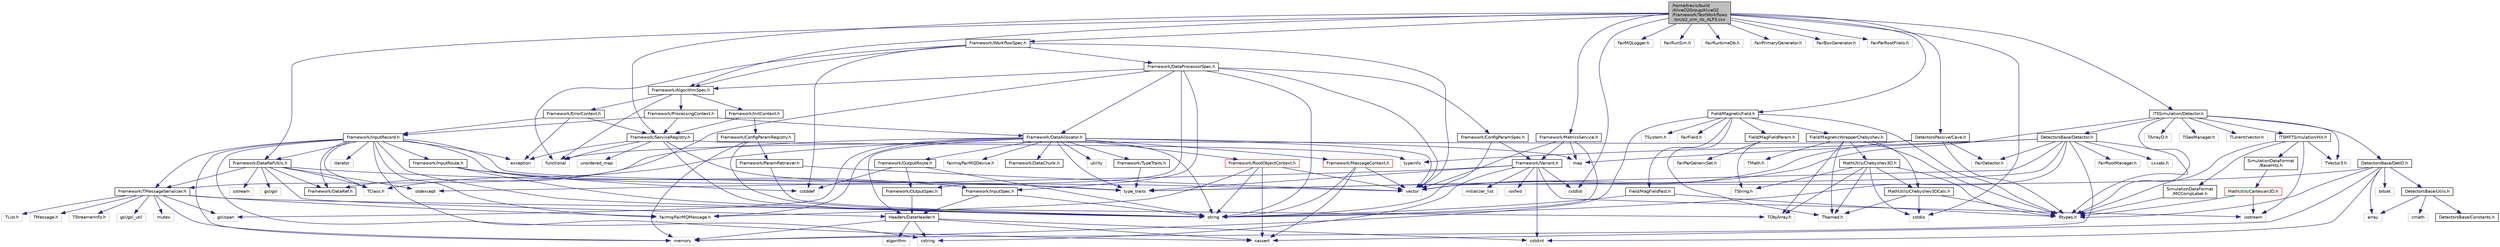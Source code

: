 digraph "/home/travis/build/AliceO2Group/AliceO2/Framework/TestWorkflows/src/o2_sim_its_ALP3.cxx"
{
 // INTERACTIVE_SVG=YES
  bgcolor="transparent";
  edge [fontname="Helvetica",fontsize="10",labelfontname="Helvetica",labelfontsize="10"];
  node [fontname="Helvetica",fontsize="10",shape=record];
  Node1 [label="/home/travis/build\l/AliceO2Group/AliceO2\l/Framework/TestWorkflows\l/src/o2_sim_its_ALP3.cxx",height=0.2,width=0.4,color="black", fillcolor="grey75", style="filled" fontcolor="black"];
  Node1 -> Node2 [color="midnightblue",fontsize="10",style="solid",fontname="Helvetica"];
  Node2 [label="Framework/DataRefUtils.h",height=0.2,width=0.4,color="black",URL="$d5/db8/DataRefUtils_8h.html"];
  Node2 -> Node3 [color="midnightblue",fontsize="10",style="solid",fontname="Helvetica"];
  Node3 [label="Framework/DataRef.h",height=0.2,width=0.4,color="black",URL="$d5/dfb/DataRef_8h.html"];
  Node2 -> Node4 [color="midnightblue",fontsize="10",style="solid",fontname="Helvetica"];
  Node4 [label="Headers/DataHeader.h",height=0.2,width=0.4,color="black",URL="$dc/dcd/DataHeader_8h.html"];
  Node4 -> Node5 [color="midnightblue",fontsize="10",style="solid",fontname="Helvetica"];
  Node5 [label="cstdint",height=0.2,width=0.4,color="grey75"];
  Node4 -> Node6 [color="midnightblue",fontsize="10",style="solid",fontname="Helvetica"];
  Node6 [label="memory",height=0.2,width=0.4,color="grey75"];
  Node4 -> Node7 [color="midnightblue",fontsize="10",style="solid",fontname="Helvetica"];
  Node7 [label="cassert",height=0.2,width=0.4,color="grey75"];
  Node4 -> Node8 [color="midnightblue",fontsize="10",style="solid",fontname="Helvetica"];
  Node8 [label="cstring",height=0.2,width=0.4,color="grey75"];
  Node4 -> Node9 [color="midnightblue",fontsize="10",style="solid",fontname="Helvetica"];
  Node9 [label="algorithm",height=0.2,width=0.4,color="grey75"];
  Node2 -> Node10 [color="midnightblue",fontsize="10",style="solid",fontname="Helvetica"];
  Node10 [label="Framework/TMessageSerializer.h",height=0.2,width=0.4,color="black",URL="$d8/d3c/TMessageSerializer_8h.html"];
  Node10 -> Node11 [color="midnightblue",fontsize="10",style="solid",fontname="Helvetica"];
  Node11 [label="fairmq/FairMQMessage.h",height=0.2,width=0.4,color="grey75"];
  Node10 -> Node12 [color="midnightblue",fontsize="10",style="solid",fontname="Helvetica"];
  Node12 [label="TList.h",height=0.2,width=0.4,color="grey75"];
  Node10 -> Node13 [color="midnightblue",fontsize="10",style="solid",fontname="Helvetica"];
  Node13 [label="TMessage.h",height=0.2,width=0.4,color="grey75"];
  Node10 -> Node14 [color="midnightblue",fontsize="10",style="solid",fontname="Helvetica"];
  Node14 [label="TObjArray.h",height=0.2,width=0.4,color="grey75"];
  Node10 -> Node15 [color="midnightblue",fontsize="10",style="solid",fontname="Helvetica"];
  Node15 [label="TStreamerInfo.h",height=0.2,width=0.4,color="grey75"];
  Node10 -> Node16 [color="midnightblue",fontsize="10",style="solid",fontname="Helvetica"];
  Node16 [label="gsl/gsl_util",height=0.2,width=0.4,color="grey75"];
  Node10 -> Node17 [color="midnightblue",fontsize="10",style="solid",fontname="Helvetica"];
  Node17 [label="gsl/span",height=0.2,width=0.4,color="grey75"];
  Node10 -> Node6 [color="midnightblue",fontsize="10",style="solid",fontname="Helvetica"];
  Node10 -> Node18 [color="midnightblue",fontsize="10",style="solid",fontname="Helvetica"];
  Node18 [label="mutex",height=0.2,width=0.4,color="grey75"];
  Node2 -> Node19 [color="midnightblue",fontsize="10",style="solid",fontname="Helvetica"];
  Node19 [label="TClass.h",height=0.2,width=0.4,color="grey75"];
  Node2 -> Node20 [color="midnightblue",fontsize="10",style="solid",fontname="Helvetica"];
  Node20 [label="stdexcept",height=0.2,width=0.4,color="grey75"];
  Node2 -> Node21 [color="midnightblue",fontsize="10",style="solid",fontname="Helvetica"];
  Node21 [label="sstream",height=0.2,width=0.4,color="grey75"];
  Node2 -> Node22 [color="midnightblue",fontsize="10",style="solid",fontname="Helvetica"];
  Node22 [label="type_traits",height=0.2,width=0.4,color="grey75"];
  Node2 -> Node23 [color="midnightblue",fontsize="10",style="solid",fontname="Helvetica"];
  Node23 [label="gsl/gsl",height=0.2,width=0.4,color="grey75"];
  Node1 -> Node24 [color="midnightblue",fontsize="10",style="solid",fontname="Helvetica"];
  Node24 [label="Framework/ServiceRegistry.h",height=0.2,width=0.4,color="black",URL="$d8/d17/ServiceRegistry_8h.html"];
  Node24 -> Node25 [color="midnightblue",fontsize="10",style="solid",fontname="Helvetica"];
  Node25 [label="exception",height=0.2,width=0.4,color="grey75"];
  Node24 -> Node26 [color="midnightblue",fontsize="10",style="solid",fontname="Helvetica"];
  Node26 [label="functional",height=0.2,width=0.4,color="grey75"];
  Node24 -> Node27 [color="midnightblue",fontsize="10",style="solid",fontname="Helvetica"];
  Node27 [label="string",height=0.2,width=0.4,color="grey75"];
  Node24 -> Node22 [color="midnightblue",fontsize="10",style="solid",fontname="Helvetica"];
  Node24 -> Node28 [color="midnightblue",fontsize="10",style="solid",fontname="Helvetica"];
  Node28 [label="typeinfo",height=0.2,width=0.4,color="grey75"];
  Node24 -> Node29 [color="midnightblue",fontsize="10",style="solid",fontname="Helvetica"];
  Node29 [label="unordered_map",height=0.2,width=0.4,color="grey75"];
  Node1 -> Node30 [color="midnightblue",fontsize="10",style="solid",fontname="Helvetica"];
  Node30 [label="Framework/WorkflowSpec.h",height=0.2,width=0.4,color="black",URL="$df/da1/WorkflowSpec_8h.html"];
  Node30 -> Node31 [color="midnightblue",fontsize="10",style="solid",fontname="Helvetica"];
  Node31 [label="Framework/DataProcessorSpec.h",height=0.2,width=0.4,color="black",URL="$d0/df4/DataProcessorSpec_8h.html"];
  Node31 -> Node32 [color="midnightblue",fontsize="10",style="solid",fontname="Helvetica"];
  Node32 [label="Framework/InputSpec.h",height=0.2,width=0.4,color="black",URL="$d5/d3f/InputSpec_8h.html"];
  Node32 -> Node27 [color="midnightblue",fontsize="10",style="solid",fontname="Helvetica"];
  Node32 -> Node4 [color="midnightblue",fontsize="10",style="solid",fontname="Helvetica"];
  Node31 -> Node33 [color="midnightblue",fontsize="10",style="solid",fontname="Helvetica"];
  Node33 [label="Framework/OutputSpec.h",height=0.2,width=0.4,color="black",URL="$db/d2d/OutputSpec_8h.html"];
  Node33 -> Node4 [color="midnightblue",fontsize="10",style="solid",fontname="Helvetica"];
  Node31 -> Node34 [color="midnightblue",fontsize="10",style="solid",fontname="Helvetica"];
  Node34 [label="Framework/ConfigParamSpec.h",height=0.2,width=0.4,color="black",URL="$d0/d1c/ConfigParamSpec_8h.html"];
  Node34 -> Node27 [color="midnightblue",fontsize="10",style="solid",fontname="Helvetica"];
  Node34 -> Node35 [color="midnightblue",fontsize="10",style="solid",fontname="Helvetica"];
  Node35 [label="Framework/Variant.h",height=0.2,width=0.4,color="black",URL="$de/d56/Variant_8h.html"];
  Node35 -> Node22 [color="midnightblue",fontsize="10",style="solid",fontname="Helvetica"];
  Node35 -> Node8 [color="midnightblue",fontsize="10",style="solid",fontname="Helvetica"];
  Node35 -> Node5 [color="midnightblue",fontsize="10",style="solid",fontname="Helvetica"];
  Node35 -> Node36 [color="midnightblue",fontsize="10",style="solid",fontname="Helvetica"];
  Node36 [label="cstdlib",height=0.2,width=0.4,color="grey75"];
  Node35 -> Node20 [color="midnightblue",fontsize="10",style="solid",fontname="Helvetica"];
  Node35 -> Node37 [color="midnightblue",fontsize="10",style="solid",fontname="Helvetica"];
  Node37 [label="iosfwd",height=0.2,width=0.4,color="grey75"];
  Node35 -> Node38 [color="midnightblue",fontsize="10",style="solid",fontname="Helvetica"];
  Node38 [label="iostream",height=0.2,width=0.4,color="grey75"];
  Node35 -> Node39 [color="midnightblue",fontsize="10",style="solid",fontname="Helvetica"];
  Node39 [label="initializer_list",height=0.2,width=0.4,color="grey75"];
  Node31 -> Node3 [color="midnightblue",fontsize="10",style="solid",fontname="Helvetica"];
  Node31 -> Node40 [color="midnightblue",fontsize="10",style="solid",fontname="Helvetica"];
  Node40 [label="Framework/DataAllocator.h",height=0.2,width=0.4,color="black",URL="$d1/d28/DataAllocator_8h.html"];
  Node40 -> Node41 [color="midnightblue",fontsize="10",style="solid",fontname="Helvetica"];
  Node41 [label="fairmq/FairMQDevice.h",height=0.2,width=0.4,color="grey75"];
  Node40 -> Node4 [color="midnightblue",fontsize="10",style="solid",fontname="Helvetica"];
  Node40 -> Node42 [color="midnightblue",fontsize="10",style="solid",fontname="Helvetica"];
  Node42 [label="Framework/OutputRoute.h",height=0.2,width=0.4,color="black",URL="$d6/df4/OutputRoute_8h.html"];
  Node42 -> Node33 [color="midnightblue",fontsize="10",style="solid",fontname="Helvetica"];
  Node42 -> Node43 [color="midnightblue",fontsize="10",style="solid",fontname="Helvetica"];
  Node43 [label="cstddef",height=0.2,width=0.4,color="grey75"];
  Node42 -> Node27 [color="midnightblue",fontsize="10",style="solid",fontname="Helvetica"];
  Node40 -> Node44 [color="midnightblue",fontsize="10",style="solid",fontname="Helvetica"];
  Node44 [label="Framework/DataChunk.h",height=0.2,width=0.4,color="black",URL="$d7/d31/DataChunk_8h.html"];
  Node40 -> Node45 [color="midnightblue",fontsize="10",style="solid",fontname="Helvetica"];
  Node45 [label="Framework/MessageContext.h",height=0.2,width=0.4,color="red",URL="$dc/dc4/MessageContext_8h.html"];
  Node45 -> Node46 [color="midnightblue",fontsize="10",style="solid",fontname="Helvetica"];
  Node46 [label="vector",height=0.2,width=0.4,color="grey75"];
  Node45 -> Node7 [color="midnightblue",fontsize="10",style="solid",fontname="Helvetica"];
  Node45 -> Node27 [color="midnightblue",fontsize="10",style="solid",fontname="Helvetica"];
  Node40 -> Node47 [color="midnightblue",fontsize="10",style="solid",fontname="Helvetica"];
  Node47 [label="Framework/RootObjectContext.h",height=0.2,width=0.4,color="red",URL="$d2/d80/RootObjectContext_8h.html"];
  Node47 -> Node11 [color="midnightblue",fontsize="10",style="solid",fontname="Helvetica"];
  Node47 -> Node46 [color="midnightblue",fontsize="10",style="solid",fontname="Helvetica"];
  Node47 -> Node7 [color="midnightblue",fontsize="10",style="solid",fontname="Helvetica"];
  Node47 -> Node27 [color="midnightblue",fontsize="10",style="solid",fontname="Helvetica"];
  Node40 -> Node10 [color="midnightblue",fontsize="10",style="solid",fontname="Helvetica"];
  Node40 -> Node48 [color="midnightblue",fontsize="10",style="solid",fontname="Helvetica"];
  Node48 [label="Framework/TypeTraits.h",height=0.2,width=0.4,color="black",URL="$d0/d95/TypeTraits_8h.html"];
  Node48 -> Node22 [color="midnightblue",fontsize="10",style="solid",fontname="Helvetica"];
  Node40 -> Node11 [color="midnightblue",fontsize="10",style="solid",fontname="Helvetica"];
  Node40 -> Node46 [color="midnightblue",fontsize="10",style="solid",fontname="Helvetica"];
  Node40 -> Node49 [color="midnightblue",fontsize="10",style="solid",fontname="Helvetica"];
  Node49 [label="map",height=0.2,width=0.4,color="grey75"];
  Node40 -> Node27 [color="midnightblue",fontsize="10",style="solid",fontname="Helvetica"];
  Node40 -> Node50 [color="midnightblue",fontsize="10",style="solid",fontname="Helvetica"];
  Node50 [label="utility",height=0.2,width=0.4,color="grey75"];
  Node40 -> Node22 [color="midnightblue",fontsize="10",style="solid",fontname="Helvetica"];
  Node40 -> Node17 [color="midnightblue",fontsize="10",style="solid",fontname="Helvetica"];
  Node40 -> Node19 [color="midnightblue",fontsize="10",style="solid",fontname="Helvetica"];
  Node31 -> Node51 [color="midnightblue",fontsize="10",style="solid",fontname="Helvetica"];
  Node51 [label="Framework/AlgorithmSpec.h",height=0.2,width=0.4,color="black",URL="$d0/d14/AlgorithmSpec_8h.html"];
  Node51 -> Node52 [color="midnightblue",fontsize="10",style="solid",fontname="Helvetica"];
  Node52 [label="Framework/ProcessingContext.h",height=0.2,width=0.4,color="black",URL="$de/d6a/ProcessingContext_8h.html"];
  Node52 -> Node53 [color="midnightblue",fontsize="10",style="solid",fontname="Helvetica"];
  Node53 [label="Framework/InputRecord.h",height=0.2,width=0.4,color="black",URL="$d6/d5c/InputRecord_8h.html"];
  Node53 -> Node3 [color="midnightblue",fontsize="10",style="solid",fontname="Helvetica"];
  Node53 -> Node2 [color="midnightblue",fontsize="10",style="solid",fontname="Helvetica"];
  Node53 -> Node54 [color="midnightblue",fontsize="10",style="solid",fontname="Helvetica"];
  Node54 [label="Framework/InputRoute.h",height=0.2,width=0.4,color="black",URL="$d5/d19/InputRoute_8h.html"];
  Node54 -> Node32 [color="midnightblue",fontsize="10",style="solid",fontname="Helvetica"];
  Node54 -> Node43 [color="midnightblue",fontsize="10",style="solid",fontname="Helvetica"];
  Node54 -> Node27 [color="midnightblue",fontsize="10",style="solid",fontname="Helvetica"];
  Node53 -> Node11 [color="midnightblue",fontsize="10",style="solid",fontname="Helvetica"];
  Node53 -> Node10 [color="midnightblue",fontsize="10",style="solid",fontname="Helvetica"];
  Node53 -> Node19 [color="midnightblue",fontsize="10",style="solid",fontname="Helvetica"];
  Node53 -> Node55 [color="midnightblue",fontsize="10",style="solid",fontname="Helvetica"];
  Node55 [label="iterator",height=0.2,width=0.4,color="grey75"];
  Node53 -> Node27 [color="midnightblue",fontsize="10",style="solid",fontname="Helvetica"];
  Node53 -> Node46 [color="midnightblue",fontsize="10",style="solid",fontname="Helvetica"];
  Node53 -> Node8 [color="midnightblue",fontsize="10",style="solid",fontname="Helvetica"];
  Node53 -> Node7 [color="midnightblue",fontsize="10",style="solid",fontname="Helvetica"];
  Node53 -> Node25 [color="midnightblue",fontsize="10",style="solid",fontname="Helvetica"];
  Node53 -> Node6 [color="midnightblue",fontsize="10",style="solid",fontname="Helvetica"];
  Node53 -> Node22 [color="midnightblue",fontsize="10",style="solid",fontname="Helvetica"];
  Node52 -> Node24 [color="midnightblue",fontsize="10",style="solid",fontname="Helvetica"];
  Node52 -> Node40 [color="midnightblue",fontsize="10",style="solid",fontname="Helvetica"];
  Node51 -> Node56 [color="midnightblue",fontsize="10",style="solid",fontname="Helvetica"];
  Node56 [label="Framework/ErrorContext.h",height=0.2,width=0.4,color="black",URL="$d7/dad/ErrorContext_8h.html"];
  Node56 -> Node53 [color="midnightblue",fontsize="10",style="solid",fontname="Helvetica"];
  Node56 -> Node24 [color="midnightblue",fontsize="10",style="solid",fontname="Helvetica"];
  Node56 -> Node25 [color="midnightblue",fontsize="10",style="solid",fontname="Helvetica"];
  Node51 -> Node57 [color="midnightblue",fontsize="10",style="solid",fontname="Helvetica"];
  Node57 [label="Framework/InitContext.h",height=0.2,width=0.4,color="black",URL="$d4/d2b/InitContext_8h.html"];
  Node57 -> Node58 [color="midnightblue",fontsize="10",style="solid",fontname="Helvetica"];
  Node58 [label="Framework/ConfigParamRegistry.h",height=0.2,width=0.4,color="black",URL="$de/dc6/ConfigParamRegistry_8h.html"];
  Node58 -> Node59 [color="midnightblue",fontsize="10",style="solid",fontname="Helvetica"];
  Node59 [label="Framework/ParamRetriever.h",height=0.2,width=0.4,color="black",URL="$df/d72/ParamRetriever_8h.html"];
  Node59 -> Node27 [color="midnightblue",fontsize="10",style="solid",fontname="Helvetica"];
  Node59 -> Node46 [color="midnightblue",fontsize="10",style="solid",fontname="Helvetica"];
  Node58 -> Node6 [color="midnightblue",fontsize="10",style="solid",fontname="Helvetica"];
  Node58 -> Node27 [color="midnightblue",fontsize="10",style="solid",fontname="Helvetica"];
  Node57 -> Node24 [color="midnightblue",fontsize="10",style="solid",fontname="Helvetica"];
  Node51 -> Node26 [color="midnightblue",fontsize="10",style="solid",fontname="Helvetica"];
  Node31 -> Node46 [color="midnightblue",fontsize="10",style="solid",fontname="Helvetica"];
  Node31 -> Node27 [color="midnightblue",fontsize="10",style="solid",fontname="Helvetica"];
  Node30 -> Node51 [color="midnightblue",fontsize="10",style="solid",fontname="Helvetica"];
  Node30 -> Node46 [color="midnightblue",fontsize="10",style="solid",fontname="Helvetica"];
  Node30 -> Node26 [color="midnightblue",fontsize="10",style="solid",fontname="Helvetica"];
  Node30 -> Node43 [color="midnightblue",fontsize="10",style="solid",fontname="Helvetica"];
  Node1 -> Node60 [color="midnightblue",fontsize="10",style="solid",fontname="Helvetica"];
  Node60 [label="Framework/MetricsService.h",height=0.2,width=0.4,color="black",URL="$d3/d26/MetricsService_8h.html"];
  Node60 -> Node35 [color="midnightblue",fontsize="10",style="solid",fontname="Helvetica"];
  Node60 -> Node49 [color="midnightblue",fontsize="10",style="solid",fontname="Helvetica"];
  Node60 -> Node27 [color="midnightblue",fontsize="10",style="solid",fontname="Helvetica"];
  Node60 -> Node46 [color="midnightblue",fontsize="10",style="solid",fontname="Helvetica"];
  Node1 -> Node51 [color="midnightblue",fontsize="10",style="solid",fontname="Helvetica"];
  Node1 -> Node61 [color="midnightblue",fontsize="10",style="solid",fontname="Helvetica"];
  Node61 [label="FairMQLogger.h",height=0.2,width=0.4,color="grey75"];
  Node1 -> Node62 [color="midnightblue",fontsize="10",style="solid",fontname="Helvetica"];
  Node62 [label="FairRunSim.h",height=0.2,width=0.4,color="grey75"];
  Node1 -> Node63 [color="midnightblue",fontsize="10",style="solid",fontname="Helvetica"];
  Node63 [label="FairRuntimeDb.h",height=0.2,width=0.4,color="grey75"];
  Node1 -> Node64 [color="midnightblue",fontsize="10",style="solid",fontname="Helvetica"];
  Node64 [label="FairPrimaryGenerator.h",height=0.2,width=0.4,color="grey75"];
  Node1 -> Node65 [color="midnightblue",fontsize="10",style="solid",fontname="Helvetica"];
  Node65 [label="FairBoxGenerator.h",height=0.2,width=0.4,color="grey75"];
  Node1 -> Node66 [color="midnightblue",fontsize="10",style="solid",fontname="Helvetica"];
  Node66 [label="FairParRootFileIo.h",height=0.2,width=0.4,color="grey75"];
  Node1 -> Node67 [color="midnightblue",fontsize="10",style="solid",fontname="Helvetica"];
  Node67 [label="DetectorsPassive/Cave.h",height=0.2,width=0.4,color="black",URL="$d9/d6d/Cave_8h.html"];
  Node67 -> Node68 [color="midnightblue",fontsize="10",style="solid",fontname="Helvetica"];
  Node68 [label="FairDetector.h",height=0.2,width=0.4,color="grey75"];
  Node67 -> Node69 [color="midnightblue",fontsize="10",style="solid",fontname="Helvetica"];
  Node69 [label="Rtypes.h",height=0.2,width=0.4,color="grey75"];
  Node67 -> Node26 [color="midnightblue",fontsize="10",style="solid",fontname="Helvetica"];
  Node67 -> Node46 [color="midnightblue",fontsize="10",style="solid",fontname="Helvetica"];
  Node1 -> Node70 [color="midnightblue",fontsize="10",style="solid",fontname="Helvetica"];
  Node70 [label="Field/MagneticField.h",height=0.2,width=0.4,color="black",URL="$db/d4b/MagneticField_8h.html",tooltip="Definition of the MagF class. "];
  Node70 -> Node71 [color="midnightblue",fontsize="10",style="solid",fontname="Helvetica"];
  Node71 [label="FairField.h",height=0.2,width=0.4,color="grey75"];
  Node70 -> Node72 [color="midnightblue",fontsize="10",style="solid",fontname="Helvetica"];
  Node72 [label="Field/MagFieldParam.h",height=0.2,width=0.4,color="black",URL="$d3/d91/MagFieldParam_8h.html",tooltip="Definition of the MagFieldParam: container for ALICE mag. field parameters. "];
  Node72 -> Node73 [color="midnightblue",fontsize="10",style="solid",fontname="Helvetica"];
  Node73 [label="FairParGenericSet.h",height=0.2,width=0.4,color="grey75"];
  Node72 -> Node74 [color="midnightblue",fontsize="10",style="solid",fontname="Helvetica"];
  Node74 [label="TString.h",height=0.2,width=0.4,color="grey75"];
  Node70 -> Node75 [color="midnightblue",fontsize="10",style="solid",fontname="Helvetica"];
  Node75 [label="Field/MagneticWrapperChebyshev.h",height=0.2,width=0.4,color="black",URL="$dd/dfb/MagneticWrapperChebyshev_8h.html"];
  Node75 -> Node76 [color="midnightblue",fontsize="10",style="solid",fontname="Helvetica"];
  Node76 [label="TMath.h",height=0.2,width=0.4,color="grey75"];
  Node75 -> Node77 [color="midnightblue",fontsize="10",style="solid",fontname="Helvetica"];
  Node77 [label="TNamed.h",height=0.2,width=0.4,color="grey75"];
  Node75 -> Node14 [color="midnightblue",fontsize="10",style="solid",fontname="Helvetica"];
  Node75 -> Node78 [color="midnightblue",fontsize="10",style="solid",fontname="Helvetica"];
  Node78 [label="MathUtils/Chebyshev3D.h",height=0.2,width=0.4,color="black",URL="$d8/d64/Chebyshev3D_8h.html"];
  Node78 -> Node77 [color="midnightblue",fontsize="10",style="solid",fontname="Helvetica"];
  Node78 -> Node14 [color="midnightblue",fontsize="10",style="solid",fontname="Helvetica"];
  Node78 -> Node79 [color="midnightblue",fontsize="10",style="solid",fontname="Helvetica"];
  Node79 [label="cstdio",height=0.2,width=0.4,color="grey75"];
  Node78 -> Node80 [color="midnightblue",fontsize="10",style="solid",fontname="Helvetica"];
  Node80 [label="MathUtils/Chebyshev3DCalc.h",height=0.2,width=0.4,color="black",URL="$d4/d08/Chebyshev3DCalc_8h.html"];
  Node80 -> Node77 [color="midnightblue",fontsize="10",style="solid",fontname="Helvetica"];
  Node80 -> Node79 [color="midnightblue",fontsize="10",style="solid",fontname="Helvetica"];
  Node80 -> Node69 [color="midnightblue",fontsize="10",style="solid",fontname="Helvetica"];
  Node78 -> Node69 [color="midnightblue",fontsize="10",style="solid",fontname="Helvetica"];
  Node78 -> Node74 [color="midnightblue",fontsize="10",style="solid",fontname="Helvetica"];
  Node75 -> Node80 [color="midnightblue",fontsize="10",style="solid",fontname="Helvetica"];
  Node75 -> Node69 [color="midnightblue",fontsize="10",style="solid",fontname="Helvetica"];
  Node70 -> Node81 [color="midnightblue",fontsize="10",style="solid",fontname="Helvetica"];
  Node81 [label="Field/MagFieldFast.h",height=0.2,width=0.4,color="black",URL="$da/df4/MagFieldFast_8h.html",tooltip="Definition of the fast magnetic field parametrization MagFieldFast. "];
  Node81 -> Node69 [color="midnightblue",fontsize="10",style="solid",fontname="Helvetica"];
  Node81 -> Node27 [color="midnightblue",fontsize="10",style="solid",fontname="Helvetica"];
  Node70 -> Node82 [color="midnightblue",fontsize="10",style="solid",fontname="Helvetica"];
  Node82 [label="TSystem.h",height=0.2,width=0.4,color="grey75"];
  Node70 -> Node69 [color="midnightblue",fontsize="10",style="solid",fontname="Helvetica"];
  Node70 -> Node77 [color="midnightblue",fontsize="10",style="solid",fontname="Helvetica"];
  Node70 -> Node6 [color="midnightblue",fontsize="10",style="solid",fontname="Helvetica"];
  Node1 -> Node83 [color="midnightblue",fontsize="10",style="solid",fontname="Helvetica"];
  Node83 [label="ITSSimulation/Detector.h",height=0.2,width=0.4,color="black",URL="$d6/d8d/ITSMFT_2ITS_2simulation_2include_2ITSSimulation_2Detector_8h.html"];
  Node83 -> Node84 [color="midnightblue",fontsize="10",style="solid",fontname="Helvetica"];
  Node84 [label="DetectorsBase/Detector.h",height=0.2,width=0.4,color="black",URL="$d1/d3a/Base_2include_2DetectorsBase_2Detector_8h.html"];
  Node84 -> Node49 [color="midnightblue",fontsize="10",style="solid",fontname="Helvetica"];
  Node84 -> Node46 [color="midnightblue",fontsize="10",style="solid",fontname="Helvetica"];
  Node84 -> Node6 [color="midnightblue",fontsize="10",style="solid",fontname="Helvetica"];
  Node84 -> Node68 [color="midnightblue",fontsize="10",style="solid",fontname="Helvetica"];
  Node84 -> Node85 [color="midnightblue",fontsize="10",style="solid",fontname="Helvetica"];
  Node85 [label="FairRootManager.h",height=0.2,width=0.4,color="grey75"];
  Node84 -> Node69 [color="midnightblue",fontsize="10",style="solid",fontname="Helvetica"];
  Node84 -> Node86 [color="midnightblue",fontsize="10",style="solid",fontname="Helvetica"];
  Node86 [label="cxxabi.h",height=0.2,width=0.4,color="grey75"];
  Node84 -> Node28 [color="midnightblue",fontsize="10",style="solid",fontname="Helvetica"];
  Node84 -> Node22 [color="midnightblue",fontsize="10",style="solid",fontname="Helvetica"];
  Node84 -> Node27 [color="midnightblue",fontsize="10",style="solid",fontname="Helvetica"];
  Node83 -> Node87 [color="midnightblue",fontsize="10",style="solid",fontname="Helvetica"];
  Node87 [label="DetectorsBase/DetID.h",height=0.2,width=0.4,color="black",URL="$d6/d31/DetID_8h.html"];
  Node87 -> Node69 [color="midnightblue",fontsize="10",style="solid",fontname="Helvetica"];
  Node87 -> Node88 [color="midnightblue",fontsize="10",style="solid",fontname="Helvetica"];
  Node88 [label="array",height=0.2,width=0.4,color="grey75"];
  Node87 -> Node89 [color="midnightblue",fontsize="10",style="solid",fontname="Helvetica"];
  Node89 [label="bitset",height=0.2,width=0.4,color="grey75"];
  Node87 -> Node7 [color="midnightblue",fontsize="10",style="solid",fontname="Helvetica"];
  Node87 -> Node5 [color="midnightblue",fontsize="10",style="solid",fontname="Helvetica"];
  Node87 -> Node22 [color="midnightblue",fontsize="10",style="solid",fontname="Helvetica"];
  Node87 -> Node90 [color="midnightblue",fontsize="10",style="solid",fontname="Helvetica"];
  Node90 [label="DetectorsBase/Utils.h",height=0.2,width=0.4,color="black",URL="$d9/ded/Utils_8h.html"];
  Node90 -> Node91 [color="midnightblue",fontsize="10",style="solid",fontname="Helvetica"];
  Node91 [label="DetectorsBase/Constants.h",height=0.2,width=0.4,color="black",URL="$d1/daa/Base_2include_2DetectorsBase_2Constants_8h.html"];
  Node90 -> Node92 [color="midnightblue",fontsize="10",style="solid",fontname="Helvetica"];
  Node92 [label="cmath",height=0.2,width=0.4,color="grey75"];
  Node90 -> Node88 [color="midnightblue",fontsize="10",style="solid",fontname="Helvetica"];
  Node83 -> Node93 [color="midnightblue",fontsize="10",style="solid",fontname="Helvetica"];
  Node93 [label="ITSMFTSimulation/Hit.h",height=0.2,width=0.4,color="black",URL="$d0/dae/ITSMFT_2common_2simulation_2include_2ITSMFTSimulation_2Hit_8h.html"];
  Node93 -> Node94 [color="midnightblue",fontsize="10",style="solid",fontname="Helvetica"];
  Node94 [label="SimulationDataFormat\l/BaseHits.h",height=0.2,width=0.4,color="black",URL="$d4/d25/BaseHits_8h.html"];
  Node94 -> Node95 [color="midnightblue",fontsize="10",style="solid",fontname="Helvetica"];
  Node95 [label="MathUtils/Cartesian3D.h",height=0.2,width=0.4,color="red",URL="$dd/d76/Cartesian3D_8h.html"];
  Node95 -> Node69 [color="midnightblue",fontsize="10",style="solid",fontname="Helvetica"];
  Node95 -> Node38 [color="midnightblue",fontsize="10",style="solid",fontname="Helvetica"];
  Node93 -> Node96 [color="midnightblue",fontsize="10",style="solid",fontname="Helvetica"];
  Node96 [label="SimulationDataFormat\l/MCCompLabel.h",height=0.2,width=0.4,color="black",URL="$d7/dcd/MCCompLabel_8h.html"];
  Node96 -> Node69 [color="midnightblue",fontsize="10",style="solid",fontname="Helvetica"];
  Node93 -> Node69 [color="midnightblue",fontsize="10",style="solid",fontname="Helvetica"];
  Node93 -> Node97 [color="midnightblue",fontsize="10",style="solid",fontname="Helvetica"];
  Node97 [label="TVector3.h",height=0.2,width=0.4,color="grey75"];
  Node93 -> Node38 [color="midnightblue",fontsize="10",style="solid",fontname="Helvetica"];
  Node83 -> Node69 [color="midnightblue",fontsize="10",style="solid",fontname="Helvetica"];
  Node83 -> Node98 [color="midnightblue",fontsize="10",style="solid",fontname="Helvetica"];
  Node98 [label="TArrayD.h",height=0.2,width=0.4,color="grey75"];
  Node83 -> Node99 [color="midnightblue",fontsize="10",style="solid",fontname="Helvetica"];
  Node99 [label="TGeoManager.h",height=0.2,width=0.4,color="grey75"];
  Node83 -> Node100 [color="midnightblue",fontsize="10",style="solid",fontname="Helvetica"];
  Node100 [label="TLorentzVector.h",height=0.2,width=0.4,color="grey75"];
  Node83 -> Node97 [color="midnightblue",fontsize="10",style="solid",fontname="Helvetica"];
  Node83 -> Node46 [color="midnightblue",fontsize="10",style="solid",fontname="Helvetica"];
  Node1 -> Node36 [color="midnightblue",fontsize="10",style="solid",fontname="Helvetica"];
  Node1 -> Node79 [color="midnightblue",fontsize="10",style="solid",fontname="Helvetica"];
}
